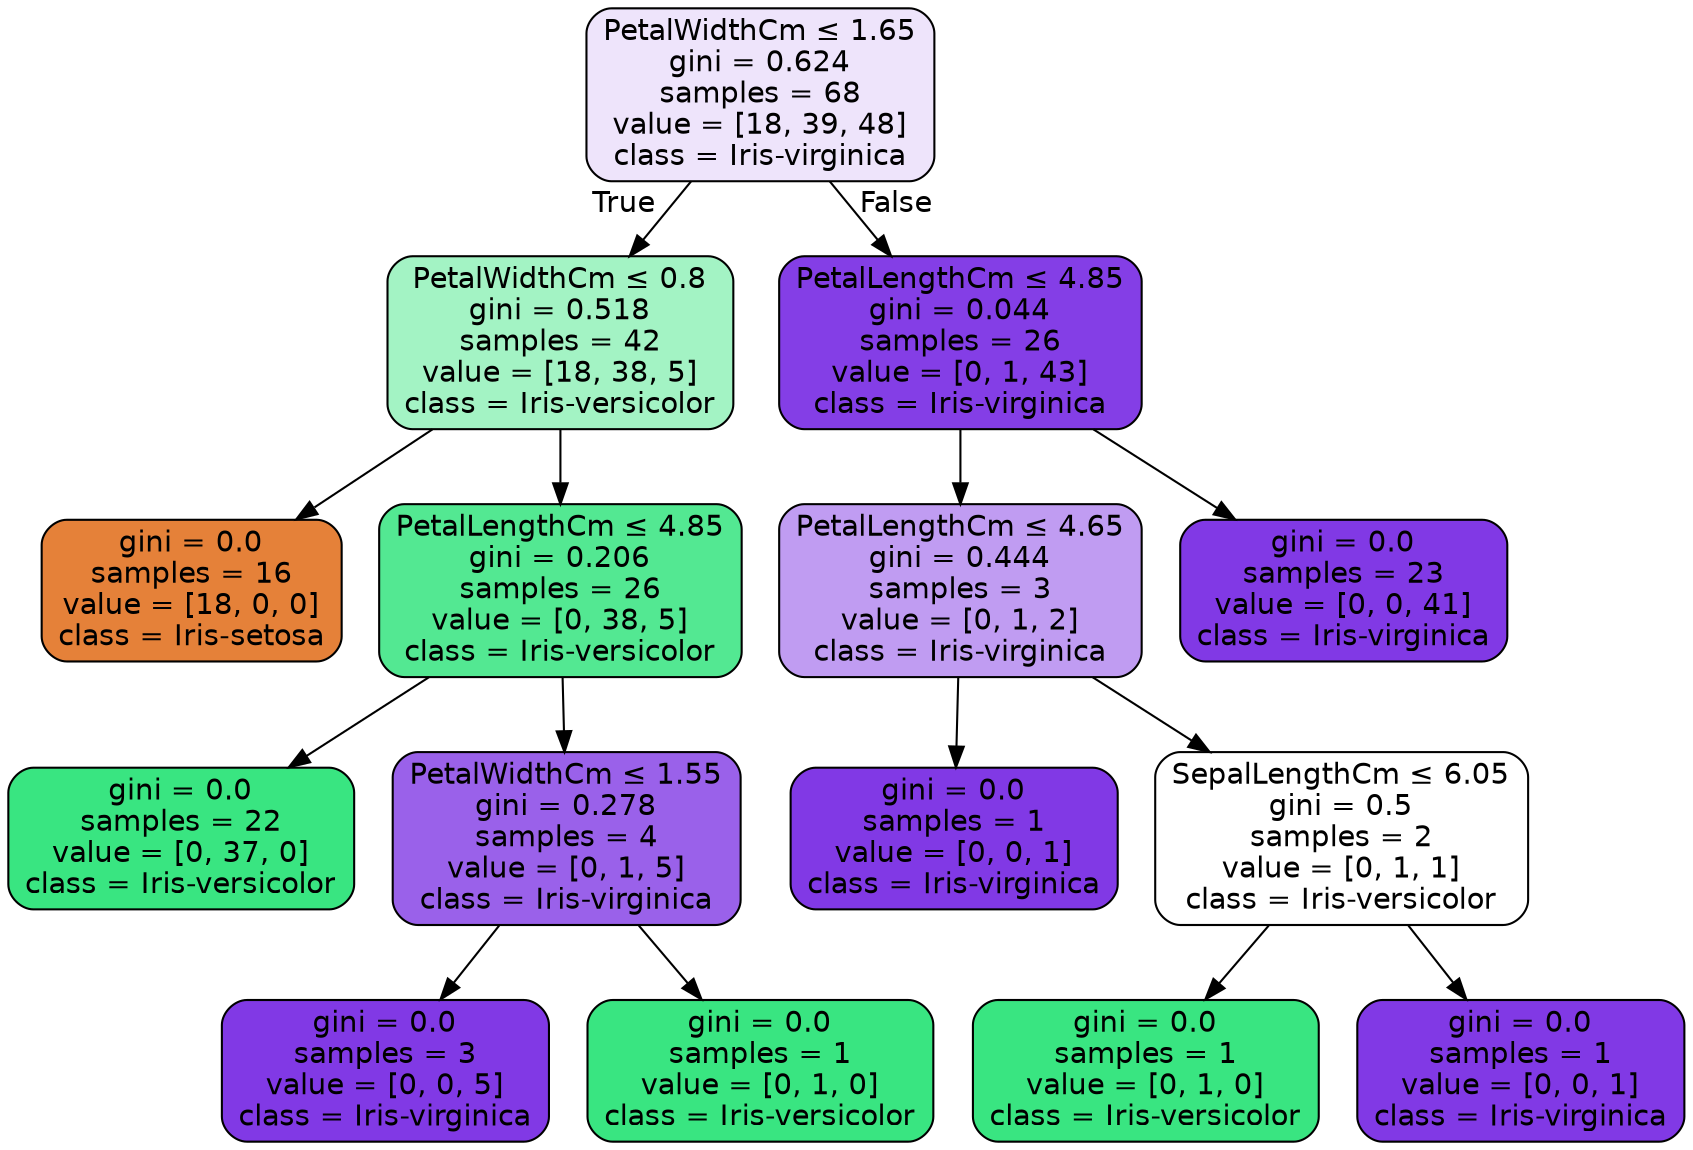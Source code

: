 digraph Tree {
node [shape=box, style="filled, rounded", color="black", fontname="helvetica"] ;
edge [fontname="helvetica"] ;
0 [label=<PetalWidthCm &le; 1.65<br/>gini = 0.624<br/>samples = 68<br/>value = [18, 39, 48]<br/>class = Iris-virginica>, fillcolor="#eee4fb"] ;
1 [label=<PetalWidthCm &le; 0.8<br/>gini = 0.518<br/>samples = 42<br/>value = [18, 38, 5]<br/>class = Iris-versicolor>, fillcolor="#a3f3c4"] ;
0 -> 1 [labeldistance=2.5, labelangle=45, headlabel="True"] ;
2 [label=<gini = 0.0<br/>samples = 16<br/>value = [18, 0, 0]<br/>class = Iris-setosa>, fillcolor="#e58139"] ;
1 -> 2 ;
3 [label=<PetalLengthCm &le; 4.85<br/>gini = 0.206<br/>samples = 26<br/>value = [0, 38, 5]<br/>class = Iris-versicolor>, fillcolor="#53e892"] ;
1 -> 3 ;
4 [label=<gini = 0.0<br/>samples = 22<br/>value = [0, 37, 0]<br/>class = Iris-versicolor>, fillcolor="#39e581"] ;
3 -> 4 ;
5 [label=<PetalWidthCm &le; 1.55<br/>gini = 0.278<br/>samples = 4<br/>value = [0, 1, 5]<br/>class = Iris-virginica>, fillcolor="#9a61ea"] ;
3 -> 5 ;
6 [label=<gini = 0.0<br/>samples = 3<br/>value = [0, 0, 5]<br/>class = Iris-virginica>, fillcolor="#8139e5"] ;
5 -> 6 ;
7 [label=<gini = 0.0<br/>samples = 1<br/>value = [0, 1, 0]<br/>class = Iris-versicolor>, fillcolor="#39e581"] ;
5 -> 7 ;
8 [label=<PetalLengthCm &le; 4.85<br/>gini = 0.044<br/>samples = 26<br/>value = [0, 1, 43]<br/>class = Iris-virginica>, fillcolor="#843ee6"] ;
0 -> 8 [labeldistance=2.5, labelangle=-45, headlabel="False"] ;
9 [label=<PetalLengthCm &le; 4.65<br/>gini = 0.444<br/>samples = 3<br/>value = [0, 1, 2]<br/>class = Iris-virginica>, fillcolor="#c09cf2"] ;
8 -> 9 ;
10 [label=<gini = 0.0<br/>samples = 1<br/>value = [0, 0, 1]<br/>class = Iris-virginica>, fillcolor="#8139e5"] ;
9 -> 10 ;
11 [label=<SepalLengthCm &le; 6.05<br/>gini = 0.5<br/>samples = 2<br/>value = [0, 1, 1]<br/>class = Iris-versicolor>, fillcolor="#ffffff"] ;
9 -> 11 ;
12 [label=<gini = 0.0<br/>samples = 1<br/>value = [0, 1, 0]<br/>class = Iris-versicolor>, fillcolor="#39e581"] ;
11 -> 12 ;
13 [label=<gini = 0.0<br/>samples = 1<br/>value = [0, 0, 1]<br/>class = Iris-virginica>, fillcolor="#8139e5"] ;
11 -> 13 ;
14 [label=<gini = 0.0<br/>samples = 23<br/>value = [0, 0, 41]<br/>class = Iris-virginica>, fillcolor="#8139e5"] ;
8 -> 14 ;
}

